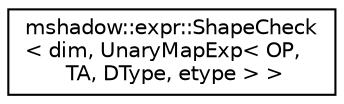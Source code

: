 digraph "Graphical Class Hierarchy"
{
 // LATEX_PDF_SIZE
  edge [fontname="Helvetica",fontsize="10",labelfontname="Helvetica",labelfontsize="10"];
  node [fontname="Helvetica",fontsize="10",shape=record];
  rankdir="LR";
  Node0 [label="mshadow::expr::ShapeCheck\l\< dim, UnaryMapExp\< OP,\l TA, DType, etype \> \>",height=0.2,width=0.4,color="black", fillcolor="white", style="filled",URL="$structmshadow_1_1expr_1_1ShapeCheck_3_01dim_00_01UnaryMapExp_3_01OP_00_01TA_00_01DType_00_01etype_01_4_01_4.html",tooltip=" "];
}
